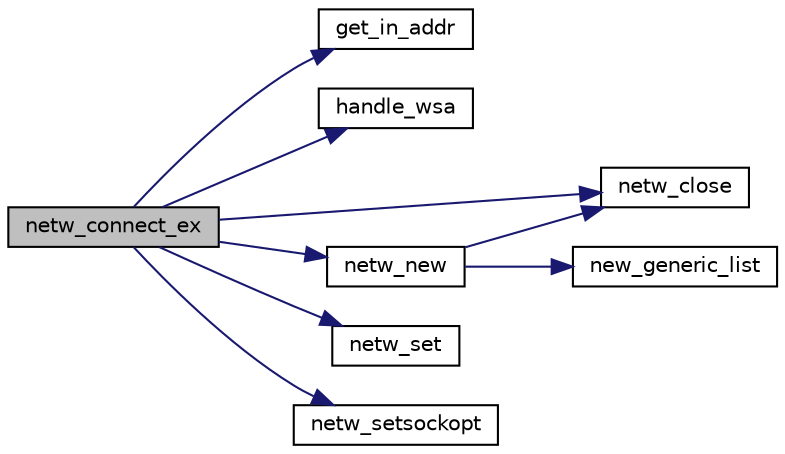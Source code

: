 digraph G
{
  edge [fontname="Helvetica",fontsize="10",labelfontname="Helvetica",labelfontsize="10"];
  node [fontname="Helvetica",fontsize="10",shape=record];
  rankdir=LR;
  Node1 [label="netw_connect_ex",height=0.2,width=0.4,color="black", fillcolor="grey75", style="filled" fontcolor="black"];
  Node1 -> Node2 [color="midnightblue",fontsize="10",style="solid",fontname="Helvetica"];
  Node2 [label="get_in_addr",height=0.2,width=0.4,color="black", fillcolor="white", style="filled",URL="$n__network_8c.html#afbef2c33f6dff3d4bc138b52bf0ad27d",tooltip="get sockaddr, IPv4 or IPv6"];
  Node1 -> Node3 [color="midnightblue",fontsize="10",style="solid",fontname="Helvetica"];
  Node3 [label="handle_wsa",height=0.2,width=0.4,color="black", fillcolor="white", style="filled",URL="$group___n_e_t_w_o_r_k_i_n_g.html#gad783d5db0fcbd8e6888c9170ad408c93",tooltip="Do not directly use, internal api."];
  Node1 -> Node4 [color="midnightblue",fontsize="10",style="solid",fontname="Helvetica"];
  Node4 [label="netw_close",height=0.2,width=0.4,color="black", fillcolor="white", style="filled",URL="$group___n_e_t_w_o_r_k_i_n_g.html#gac345c1af1935cebb9ee33edd4c32267a",tooltip="Closing a specified Network, destroy queues, free the structure."];
  Node1 -> Node5 [color="midnightblue",fontsize="10",style="solid",fontname="Helvetica"];
  Node5 [label="netw_new",height=0.2,width=0.4,color="black", fillcolor="white", style="filled",URL="$n__network_8c.html#a9caee75e3a67942e37ccb4de2c889105",tooltip="Return an empty allocated network ready to be netw_closed."];
  Node5 -> Node4 [color="midnightblue",fontsize="10",style="solid",fontname="Helvetica"];
  Node5 -> Node6 [color="midnightblue",fontsize="10",style="solid",fontname="Helvetica"];
  Node6 [label="new_generic_list",height=0.2,width=0.4,color="black", fillcolor="white", style="filled",URL="$group___l_i_s_t.html#gaa82751b4d6a219771661843e61cefa2e",tooltip="Initialiaze a generic list container to max_items pointers."];
  Node1 -> Node7 [color="midnightblue",fontsize="10",style="solid",fontname="Helvetica"];
  Node7 [label="netw_set",height=0.2,width=0.4,color="black", fillcolor="white", style="filled",URL="$group___n_e_t_w_o_r_k_i_n_g.html#gaa8e1fe7978995197f08aa0ef24a76c33",tooltip="Restart or reset the specified network ability."];
  Node1 -> Node8 [color="midnightblue",fontsize="10",style="solid",fontname="Helvetica"];
  Node8 [label="netw_setsockopt",height=0.2,width=0.4,color="black", fillcolor="white", style="filled",URL="$group___n_e_t_w_o_r_k_i_n_g.html#ga5c1faa6cacdd3c7e2bc2306aa7f19990",tooltip="Modify common socket options. Enable SO_REUSEADDR."];
}
